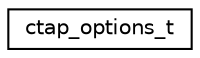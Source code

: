 digraph "Graphical Class Hierarchy"
{
 // LATEX_PDF_SIZE
  edge [fontname="Helvetica",fontsize="10",labelfontname="Helvetica",labelfontsize="10"];
  node [fontname="Helvetica",fontsize="10",shape=record];
  rankdir="LR";
  Node0 [label="ctap_options_t",height=0.2,width=0.4,color="black", fillcolor="white", style="filled",URL="$structctap__options__t.html",tooltip="CTAP options struct."];
}

